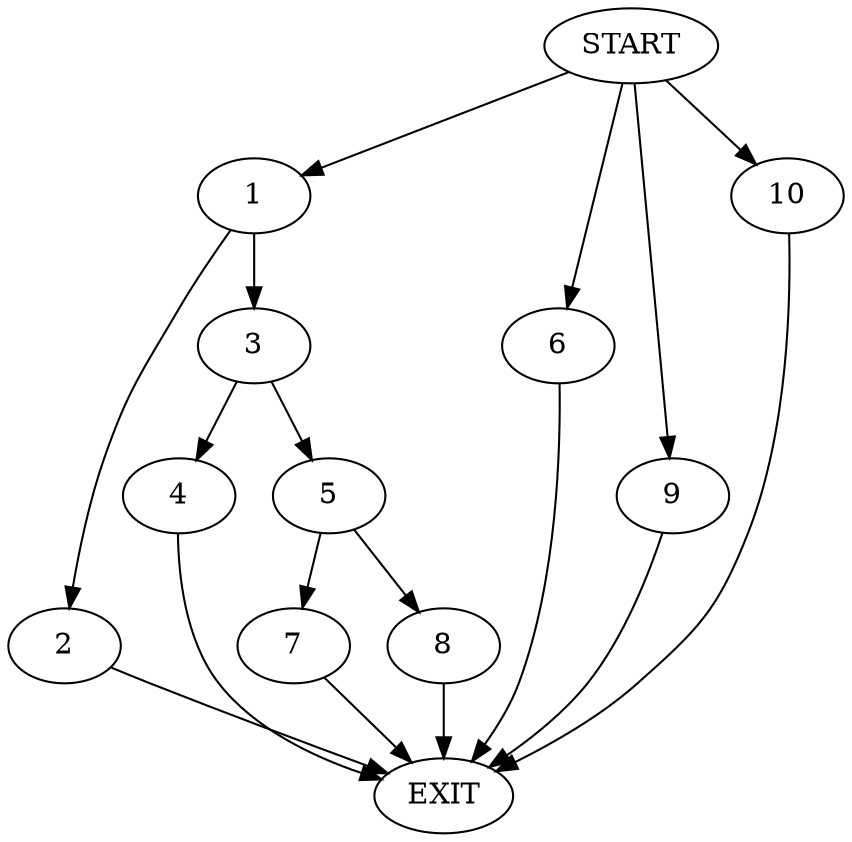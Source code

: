 digraph {
0 [label="START"]
11 [label="EXIT"]
0 -> 1
1 -> 2
1 -> 3
2 -> 11
3 -> 4
3 -> 5
0 -> 6
6 -> 11
4 -> 11
5 -> 7
5 -> 8
0 -> 9
9 -> 11
8 -> 11
7 -> 11
0 -> 10
10 -> 11
}

